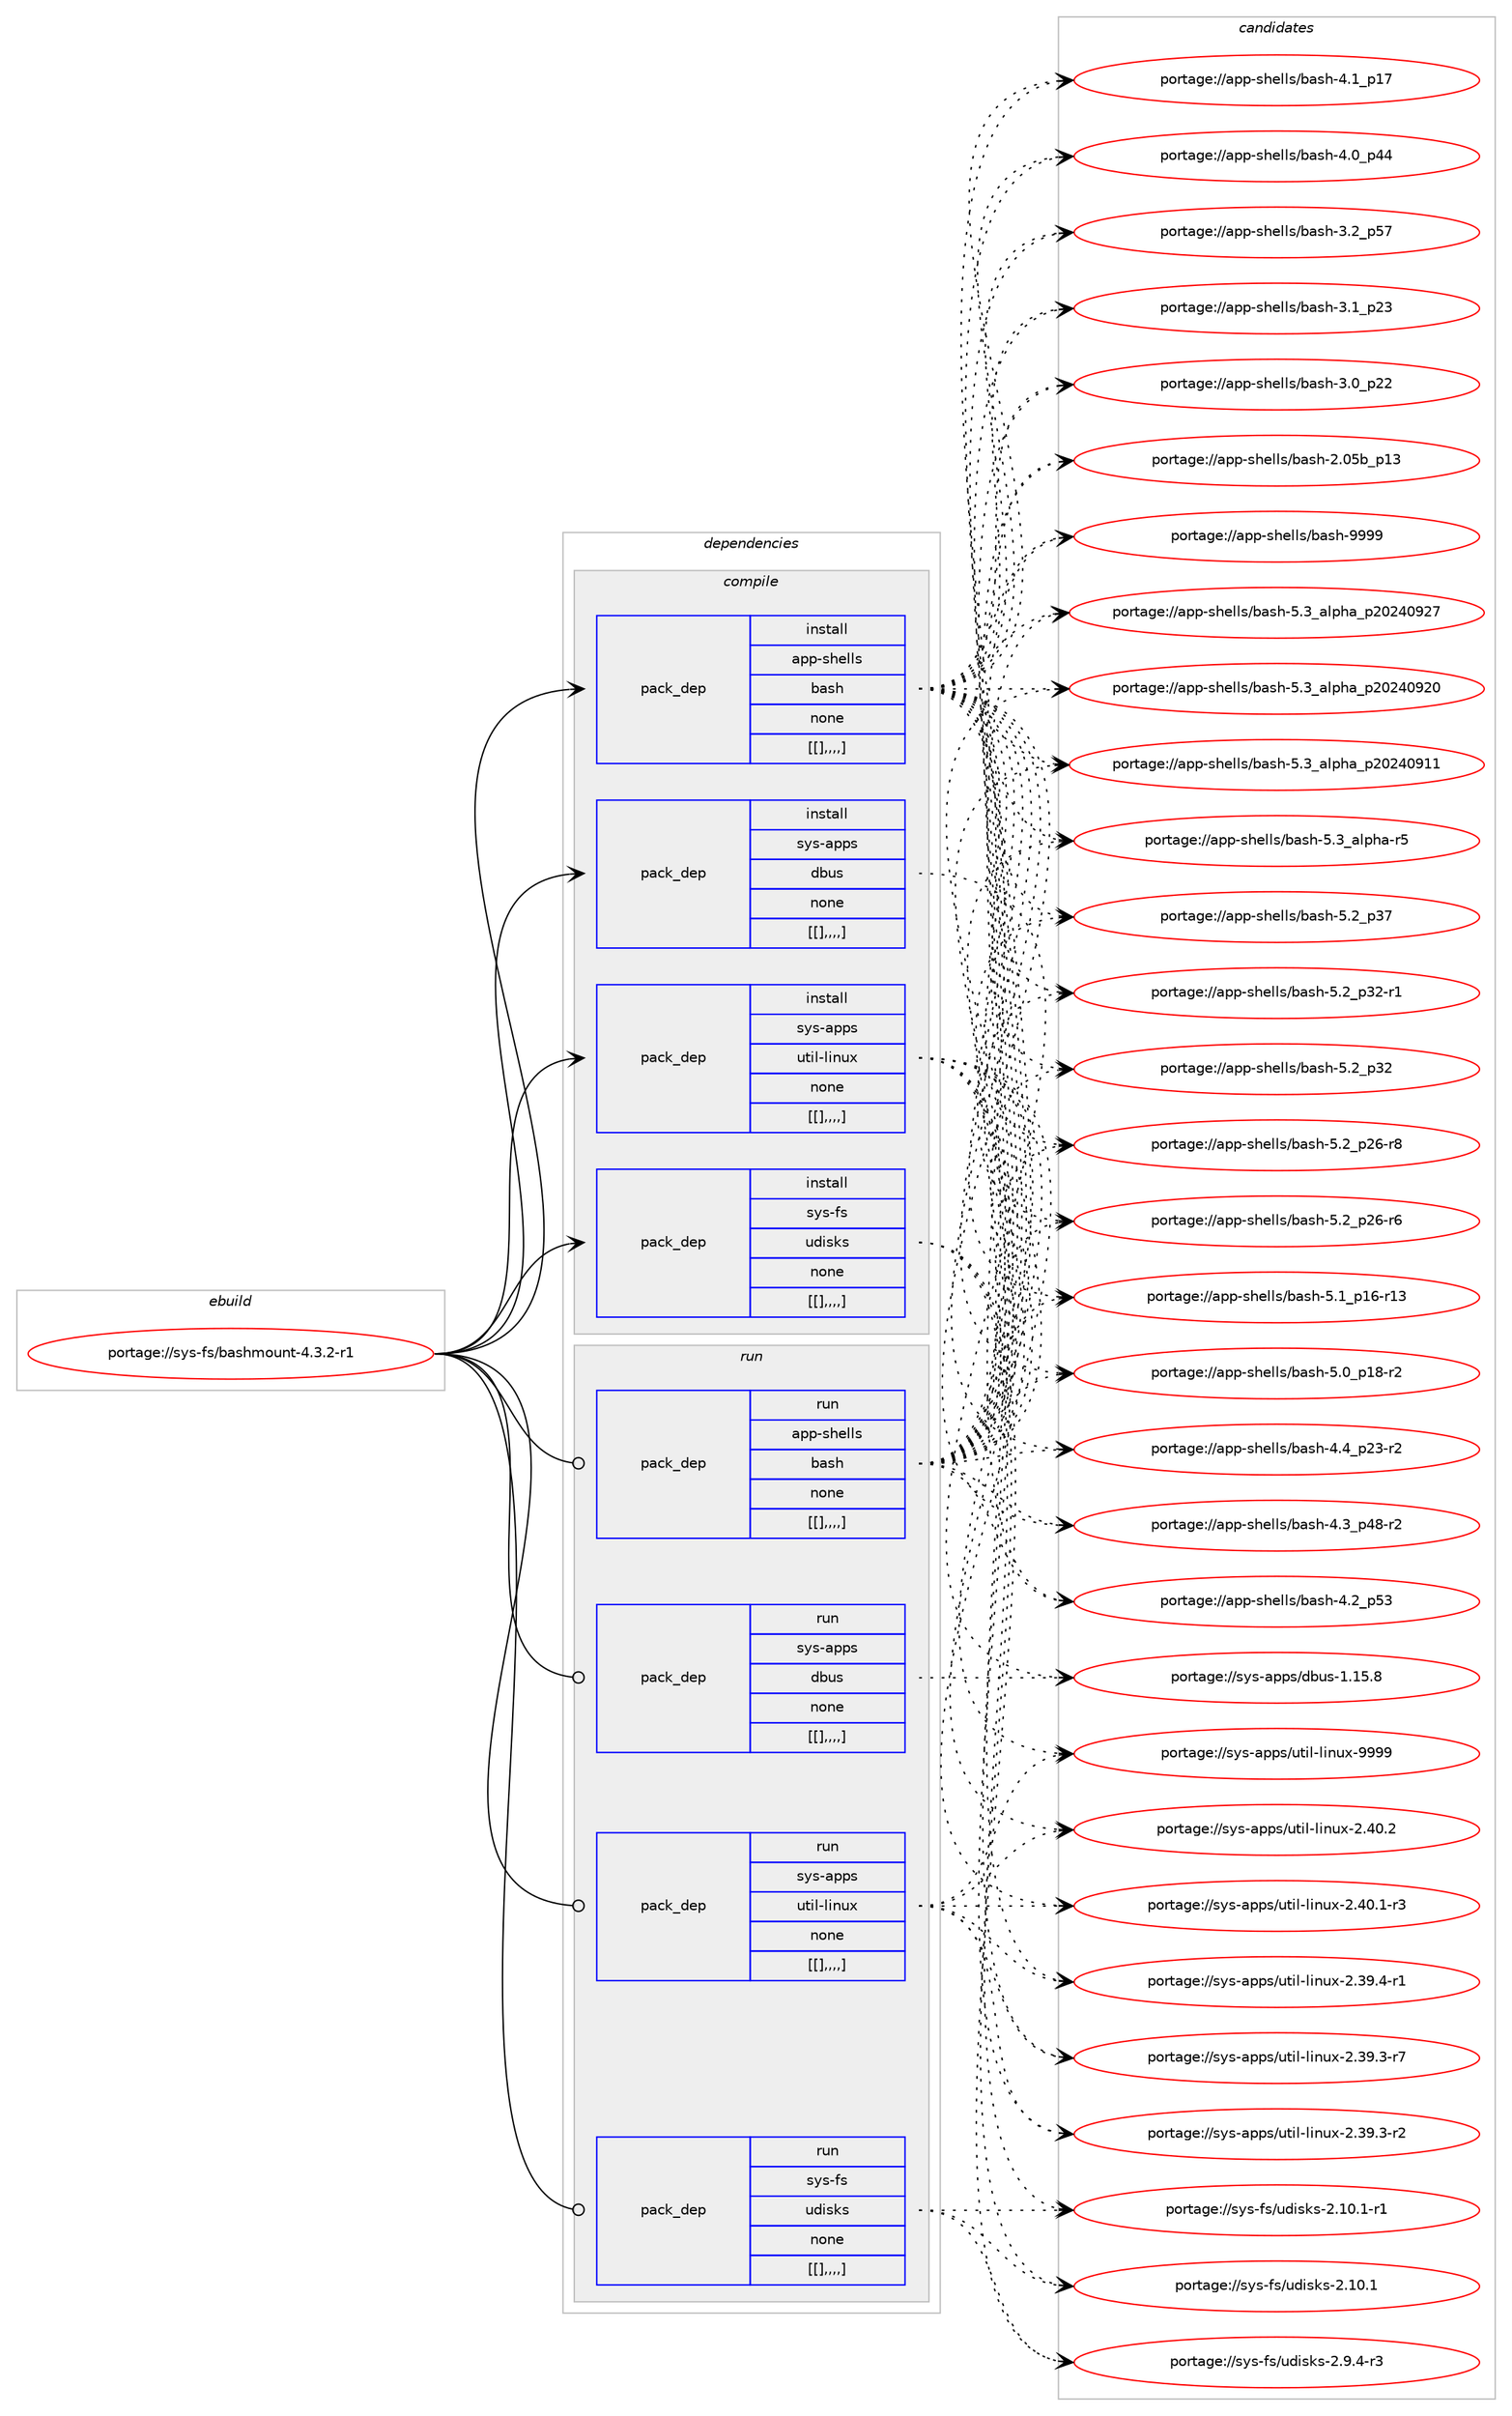 digraph prolog {

# *************
# Graph options
# *************

newrank=true;
concentrate=true;
compound=true;
graph [rankdir=LR,fontname=Helvetica,fontsize=10,ranksep=1.5];#, ranksep=2.5, nodesep=0.2];
edge  [arrowhead=vee];
node  [fontname=Helvetica,fontsize=10];

# **********
# The ebuild
# **********

subgraph cluster_leftcol {
color=gray;
label=<<i>ebuild</i>>;
id [label="portage://sys-fs/bashmount-4.3.2-r1", color=red, width=4, href="../sys-fs/bashmount-4.3.2-r1.svg"];
}

# ****************
# The dependencies
# ****************

subgraph cluster_midcol {
color=gray;
label=<<i>dependencies</i>>;
subgraph cluster_compile {
fillcolor="#eeeeee";
style=filled;
label=<<i>compile</i>>;
subgraph pack6578 {
dependency10230 [label=<<TABLE BORDER="0" CELLBORDER="1" CELLSPACING="0" CELLPADDING="4" WIDTH="220"><TR><TD ROWSPAN="6" CELLPADDING="30">pack_dep</TD></TR><TR><TD WIDTH="110">install</TD></TR><TR><TD>app-shells</TD></TR><TR><TD>bash</TD></TR><TR><TD>none</TD></TR><TR><TD>[[],,,,]</TD></TR></TABLE>>, shape=none, color=blue];
}
id:e -> dependency10230:w [weight=20,style="solid",arrowhead="vee"];
subgraph pack6579 {
dependency10231 [label=<<TABLE BORDER="0" CELLBORDER="1" CELLSPACING="0" CELLPADDING="4" WIDTH="220"><TR><TD ROWSPAN="6" CELLPADDING="30">pack_dep</TD></TR><TR><TD WIDTH="110">install</TD></TR><TR><TD>sys-apps</TD></TR><TR><TD>dbus</TD></TR><TR><TD>none</TD></TR><TR><TD>[[],,,,]</TD></TR></TABLE>>, shape=none, color=blue];
}
id:e -> dependency10231:w [weight=20,style="solid",arrowhead="vee"];
subgraph pack6580 {
dependency10232 [label=<<TABLE BORDER="0" CELLBORDER="1" CELLSPACING="0" CELLPADDING="4" WIDTH="220"><TR><TD ROWSPAN="6" CELLPADDING="30">pack_dep</TD></TR><TR><TD WIDTH="110">install</TD></TR><TR><TD>sys-apps</TD></TR><TR><TD>util-linux</TD></TR><TR><TD>none</TD></TR><TR><TD>[[],,,,]</TD></TR></TABLE>>, shape=none, color=blue];
}
id:e -> dependency10232:w [weight=20,style="solid",arrowhead="vee"];
subgraph pack6581 {
dependency10233 [label=<<TABLE BORDER="0" CELLBORDER="1" CELLSPACING="0" CELLPADDING="4" WIDTH="220"><TR><TD ROWSPAN="6" CELLPADDING="30">pack_dep</TD></TR><TR><TD WIDTH="110">install</TD></TR><TR><TD>sys-fs</TD></TR><TR><TD>udisks</TD></TR><TR><TD>none</TD></TR><TR><TD>[[],,,,]</TD></TR></TABLE>>, shape=none, color=blue];
}
id:e -> dependency10233:w [weight=20,style="solid",arrowhead="vee"];
}
subgraph cluster_compileandrun {
fillcolor="#eeeeee";
style=filled;
label=<<i>compile and run</i>>;
}
subgraph cluster_run {
fillcolor="#eeeeee";
style=filled;
label=<<i>run</i>>;
subgraph pack6582 {
dependency10234 [label=<<TABLE BORDER="0" CELLBORDER="1" CELLSPACING="0" CELLPADDING="4" WIDTH="220"><TR><TD ROWSPAN="6" CELLPADDING="30">pack_dep</TD></TR><TR><TD WIDTH="110">run</TD></TR><TR><TD>app-shells</TD></TR><TR><TD>bash</TD></TR><TR><TD>none</TD></TR><TR><TD>[[],,,,]</TD></TR></TABLE>>, shape=none, color=blue];
}
id:e -> dependency10234:w [weight=20,style="solid",arrowhead="odot"];
subgraph pack6583 {
dependency10235 [label=<<TABLE BORDER="0" CELLBORDER="1" CELLSPACING="0" CELLPADDING="4" WIDTH="220"><TR><TD ROWSPAN="6" CELLPADDING="30">pack_dep</TD></TR><TR><TD WIDTH="110">run</TD></TR><TR><TD>sys-apps</TD></TR><TR><TD>dbus</TD></TR><TR><TD>none</TD></TR><TR><TD>[[],,,,]</TD></TR></TABLE>>, shape=none, color=blue];
}
id:e -> dependency10235:w [weight=20,style="solid",arrowhead="odot"];
subgraph pack6584 {
dependency10236 [label=<<TABLE BORDER="0" CELLBORDER="1" CELLSPACING="0" CELLPADDING="4" WIDTH="220"><TR><TD ROWSPAN="6" CELLPADDING="30">pack_dep</TD></TR><TR><TD WIDTH="110">run</TD></TR><TR><TD>sys-apps</TD></TR><TR><TD>util-linux</TD></TR><TR><TD>none</TD></TR><TR><TD>[[],,,,]</TD></TR></TABLE>>, shape=none, color=blue];
}
id:e -> dependency10236:w [weight=20,style="solid",arrowhead="odot"];
subgraph pack6585 {
dependency10237 [label=<<TABLE BORDER="0" CELLBORDER="1" CELLSPACING="0" CELLPADDING="4" WIDTH="220"><TR><TD ROWSPAN="6" CELLPADDING="30">pack_dep</TD></TR><TR><TD WIDTH="110">run</TD></TR><TR><TD>sys-fs</TD></TR><TR><TD>udisks</TD></TR><TR><TD>none</TD></TR><TR><TD>[[],,,,]</TD></TR></TABLE>>, shape=none, color=blue];
}
id:e -> dependency10237:w [weight=20,style="solid",arrowhead="odot"];
}
}

# **************
# The candidates
# **************

subgraph cluster_choices {
rank=same;
color=gray;
label=<<i>candidates</i>>;

subgraph choice6578 {
color=black;
nodesep=1;
choice97112112451151041011081081154798971151044557575757 [label="portage://app-shells/bash-9999", color=red, width=4,href="../app-shells/bash-9999.svg"];
choice971121124511510410110810811547989711510445534651959710811210497951125048505248575055 [label="portage://app-shells/bash-5.3_alpha_p20240927", color=red, width=4,href="../app-shells/bash-5.3_alpha_p20240927.svg"];
choice971121124511510410110810811547989711510445534651959710811210497951125048505248575048 [label="portage://app-shells/bash-5.3_alpha_p20240920", color=red, width=4,href="../app-shells/bash-5.3_alpha_p20240920.svg"];
choice971121124511510410110810811547989711510445534651959710811210497951125048505248574949 [label="portage://app-shells/bash-5.3_alpha_p20240911", color=red, width=4,href="../app-shells/bash-5.3_alpha_p20240911.svg"];
choice9711211245115104101108108115479897115104455346519597108112104974511453 [label="portage://app-shells/bash-5.3_alpha-r5", color=red, width=4,href="../app-shells/bash-5.3_alpha-r5.svg"];
choice971121124511510410110810811547989711510445534650951125155 [label="portage://app-shells/bash-5.2_p37", color=red, width=4,href="../app-shells/bash-5.2_p37.svg"];
choice9711211245115104101108108115479897115104455346509511251504511449 [label="portage://app-shells/bash-5.2_p32-r1", color=red, width=4,href="../app-shells/bash-5.2_p32-r1.svg"];
choice971121124511510410110810811547989711510445534650951125150 [label="portage://app-shells/bash-5.2_p32", color=red, width=4,href="../app-shells/bash-5.2_p32.svg"];
choice9711211245115104101108108115479897115104455346509511250544511456 [label="portage://app-shells/bash-5.2_p26-r8", color=red, width=4,href="../app-shells/bash-5.2_p26-r8.svg"];
choice9711211245115104101108108115479897115104455346509511250544511454 [label="portage://app-shells/bash-5.2_p26-r6", color=red, width=4,href="../app-shells/bash-5.2_p26-r6.svg"];
choice971121124511510410110810811547989711510445534649951124954451144951 [label="portage://app-shells/bash-5.1_p16-r13", color=red, width=4,href="../app-shells/bash-5.1_p16-r13.svg"];
choice9711211245115104101108108115479897115104455346489511249564511450 [label="portage://app-shells/bash-5.0_p18-r2", color=red, width=4,href="../app-shells/bash-5.0_p18-r2.svg"];
choice9711211245115104101108108115479897115104455246529511250514511450 [label="portage://app-shells/bash-4.4_p23-r2", color=red, width=4,href="../app-shells/bash-4.4_p23-r2.svg"];
choice9711211245115104101108108115479897115104455246519511252564511450 [label="portage://app-shells/bash-4.3_p48-r2", color=red, width=4,href="../app-shells/bash-4.3_p48-r2.svg"];
choice971121124511510410110810811547989711510445524650951125351 [label="portage://app-shells/bash-4.2_p53", color=red, width=4,href="../app-shells/bash-4.2_p53.svg"];
choice971121124511510410110810811547989711510445524649951124955 [label="portage://app-shells/bash-4.1_p17", color=red, width=4,href="../app-shells/bash-4.1_p17.svg"];
choice971121124511510410110810811547989711510445524648951125252 [label="portage://app-shells/bash-4.0_p44", color=red, width=4,href="../app-shells/bash-4.0_p44.svg"];
choice971121124511510410110810811547989711510445514650951125355 [label="portage://app-shells/bash-3.2_p57", color=red, width=4,href="../app-shells/bash-3.2_p57.svg"];
choice971121124511510410110810811547989711510445514649951125051 [label="portage://app-shells/bash-3.1_p23", color=red, width=4,href="../app-shells/bash-3.1_p23.svg"];
choice971121124511510410110810811547989711510445514648951125050 [label="portage://app-shells/bash-3.0_p22", color=red, width=4,href="../app-shells/bash-3.0_p22.svg"];
choice9711211245115104101108108115479897115104455046485398951124951 [label="portage://app-shells/bash-2.05b_p13", color=red, width=4,href="../app-shells/bash-2.05b_p13.svg"];
dependency10230:e -> choice97112112451151041011081081154798971151044557575757:w [style=dotted,weight="100"];
dependency10230:e -> choice971121124511510410110810811547989711510445534651959710811210497951125048505248575055:w [style=dotted,weight="100"];
dependency10230:e -> choice971121124511510410110810811547989711510445534651959710811210497951125048505248575048:w [style=dotted,weight="100"];
dependency10230:e -> choice971121124511510410110810811547989711510445534651959710811210497951125048505248574949:w [style=dotted,weight="100"];
dependency10230:e -> choice9711211245115104101108108115479897115104455346519597108112104974511453:w [style=dotted,weight="100"];
dependency10230:e -> choice971121124511510410110810811547989711510445534650951125155:w [style=dotted,weight="100"];
dependency10230:e -> choice9711211245115104101108108115479897115104455346509511251504511449:w [style=dotted,weight="100"];
dependency10230:e -> choice971121124511510410110810811547989711510445534650951125150:w [style=dotted,weight="100"];
dependency10230:e -> choice9711211245115104101108108115479897115104455346509511250544511456:w [style=dotted,weight="100"];
dependency10230:e -> choice9711211245115104101108108115479897115104455346509511250544511454:w [style=dotted,weight="100"];
dependency10230:e -> choice971121124511510410110810811547989711510445534649951124954451144951:w [style=dotted,weight="100"];
dependency10230:e -> choice9711211245115104101108108115479897115104455346489511249564511450:w [style=dotted,weight="100"];
dependency10230:e -> choice9711211245115104101108108115479897115104455246529511250514511450:w [style=dotted,weight="100"];
dependency10230:e -> choice9711211245115104101108108115479897115104455246519511252564511450:w [style=dotted,weight="100"];
dependency10230:e -> choice971121124511510410110810811547989711510445524650951125351:w [style=dotted,weight="100"];
dependency10230:e -> choice971121124511510410110810811547989711510445524649951124955:w [style=dotted,weight="100"];
dependency10230:e -> choice971121124511510410110810811547989711510445524648951125252:w [style=dotted,weight="100"];
dependency10230:e -> choice971121124511510410110810811547989711510445514650951125355:w [style=dotted,weight="100"];
dependency10230:e -> choice971121124511510410110810811547989711510445514649951125051:w [style=dotted,weight="100"];
dependency10230:e -> choice971121124511510410110810811547989711510445514648951125050:w [style=dotted,weight="100"];
dependency10230:e -> choice9711211245115104101108108115479897115104455046485398951124951:w [style=dotted,weight="100"];
}
subgraph choice6579 {
color=black;
nodesep=1;
choice1151211154597112112115471009811711545494649534656 [label="portage://sys-apps/dbus-1.15.8", color=red, width=4,href="../sys-apps/dbus-1.15.8.svg"];
dependency10231:e -> choice1151211154597112112115471009811711545494649534656:w [style=dotted,weight="100"];
}
subgraph choice6580 {
color=black;
nodesep=1;
choice115121115459711211211547117116105108451081051101171204557575757 [label="portage://sys-apps/util-linux-9999", color=red, width=4,href="../sys-apps/util-linux-9999.svg"];
choice1151211154597112112115471171161051084510810511011712045504652484650 [label="portage://sys-apps/util-linux-2.40.2", color=red, width=4,href="../sys-apps/util-linux-2.40.2.svg"];
choice11512111545971121121154711711610510845108105110117120455046524846494511451 [label="portage://sys-apps/util-linux-2.40.1-r3", color=red, width=4,href="../sys-apps/util-linux-2.40.1-r3.svg"];
choice11512111545971121121154711711610510845108105110117120455046515746524511449 [label="portage://sys-apps/util-linux-2.39.4-r1", color=red, width=4,href="../sys-apps/util-linux-2.39.4-r1.svg"];
choice11512111545971121121154711711610510845108105110117120455046515746514511455 [label="portage://sys-apps/util-linux-2.39.3-r7", color=red, width=4,href="../sys-apps/util-linux-2.39.3-r7.svg"];
choice11512111545971121121154711711610510845108105110117120455046515746514511450 [label="portage://sys-apps/util-linux-2.39.3-r2", color=red, width=4,href="../sys-apps/util-linux-2.39.3-r2.svg"];
dependency10232:e -> choice115121115459711211211547117116105108451081051101171204557575757:w [style=dotted,weight="100"];
dependency10232:e -> choice1151211154597112112115471171161051084510810511011712045504652484650:w [style=dotted,weight="100"];
dependency10232:e -> choice11512111545971121121154711711610510845108105110117120455046524846494511451:w [style=dotted,weight="100"];
dependency10232:e -> choice11512111545971121121154711711610510845108105110117120455046515746524511449:w [style=dotted,weight="100"];
dependency10232:e -> choice11512111545971121121154711711610510845108105110117120455046515746514511455:w [style=dotted,weight="100"];
dependency10232:e -> choice11512111545971121121154711711610510845108105110117120455046515746514511450:w [style=dotted,weight="100"];
}
subgraph choice6581 {
color=black;
nodesep=1;
choice1151211154510211547117100105115107115455046494846494511449 [label="portage://sys-fs/udisks-2.10.1-r1", color=red, width=4,href="../sys-fs/udisks-2.10.1-r1.svg"];
choice115121115451021154711710010511510711545504649484649 [label="portage://sys-fs/udisks-2.10.1", color=red, width=4,href="../sys-fs/udisks-2.10.1.svg"];
choice11512111545102115471171001051151071154550465746524511451 [label="portage://sys-fs/udisks-2.9.4-r3", color=red, width=4,href="../sys-fs/udisks-2.9.4-r3.svg"];
dependency10233:e -> choice1151211154510211547117100105115107115455046494846494511449:w [style=dotted,weight="100"];
dependency10233:e -> choice115121115451021154711710010511510711545504649484649:w [style=dotted,weight="100"];
dependency10233:e -> choice11512111545102115471171001051151071154550465746524511451:w [style=dotted,weight="100"];
}
subgraph choice6582 {
color=black;
nodesep=1;
choice97112112451151041011081081154798971151044557575757 [label="portage://app-shells/bash-9999", color=red, width=4,href="../app-shells/bash-9999.svg"];
choice971121124511510410110810811547989711510445534651959710811210497951125048505248575055 [label="portage://app-shells/bash-5.3_alpha_p20240927", color=red, width=4,href="../app-shells/bash-5.3_alpha_p20240927.svg"];
choice971121124511510410110810811547989711510445534651959710811210497951125048505248575048 [label="portage://app-shells/bash-5.3_alpha_p20240920", color=red, width=4,href="../app-shells/bash-5.3_alpha_p20240920.svg"];
choice971121124511510410110810811547989711510445534651959710811210497951125048505248574949 [label="portage://app-shells/bash-5.3_alpha_p20240911", color=red, width=4,href="../app-shells/bash-5.3_alpha_p20240911.svg"];
choice9711211245115104101108108115479897115104455346519597108112104974511453 [label="portage://app-shells/bash-5.3_alpha-r5", color=red, width=4,href="../app-shells/bash-5.3_alpha-r5.svg"];
choice971121124511510410110810811547989711510445534650951125155 [label="portage://app-shells/bash-5.2_p37", color=red, width=4,href="../app-shells/bash-5.2_p37.svg"];
choice9711211245115104101108108115479897115104455346509511251504511449 [label="portage://app-shells/bash-5.2_p32-r1", color=red, width=4,href="../app-shells/bash-5.2_p32-r1.svg"];
choice971121124511510410110810811547989711510445534650951125150 [label="portage://app-shells/bash-5.2_p32", color=red, width=4,href="../app-shells/bash-5.2_p32.svg"];
choice9711211245115104101108108115479897115104455346509511250544511456 [label="portage://app-shells/bash-5.2_p26-r8", color=red, width=4,href="../app-shells/bash-5.2_p26-r8.svg"];
choice9711211245115104101108108115479897115104455346509511250544511454 [label="portage://app-shells/bash-5.2_p26-r6", color=red, width=4,href="../app-shells/bash-5.2_p26-r6.svg"];
choice971121124511510410110810811547989711510445534649951124954451144951 [label="portage://app-shells/bash-5.1_p16-r13", color=red, width=4,href="../app-shells/bash-5.1_p16-r13.svg"];
choice9711211245115104101108108115479897115104455346489511249564511450 [label="portage://app-shells/bash-5.0_p18-r2", color=red, width=4,href="../app-shells/bash-5.0_p18-r2.svg"];
choice9711211245115104101108108115479897115104455246529511250514511450 [label="portage://app-shells/bash-4.4_p23-r2", color=red, width=4,href="../app-shells/bash-4.4_p23-r2.svg"];
choice9711211245115104101108108115479897115104455246519511252564511450 [label="portage://app-shells/bash-4.3_p48-r2", color=red, width=4,href="../app-shells/bash-4.3_p48-r2.svg"];
choice971121124511510410110810811547989711510445524650951125351 [label="portage://app-shells/bash-4.2_p53", color=red, width=4,href="../app-shells/bash-4.2_p53.svg"];
choice971121124511510410110810811547989711510445524649951124955 [label="portage://app-shells/bash-4.1_p17", color=red, width=4,href="../app-shells/bash-4.1_p17.svg"];
choice971121124511510410110810811547989711510445524648951125252 [label="portage://app-shells/bash-4.0_p44", color=red, width=4,href="../app-shells/bash-4.0_p44.svg"];
choice971121124511510410110810811547989711510445514650951125355 [label="portage://app-shells/bash-3.2_p57", color=red, width=4,href="../app-shells/bash-3.2_p57.svg"];
choice971121124511510410110810811547989711510445514649951125051 [label="portage://app-shells/bash-3.1_p23", color=red, width=4,href="../app-shells/bash-3.1_p23.svg"];
choice971121124511510410110810811547989711510445514648951125050 [label="portage://app-shells/bash-3.0_p22", color=red, width=4,href="../app-shells/bash-3.0_p22.svg"];
choice9711211245115104101108108115479897115104455046485398951124951 [label="portage://app-shells/bash-2.05b_p13", color=red, width=4,href="../app-shells/bash-2.05b_p13.svg"];
dependency10234:e -> choice97112112451151041011081081154798971151044557575757:w [style=dotted,weight="100"];
dependency10234:e -> choice971121124511510410110810811547989711510445534651959710811210497951125048505248575055:w [style=dotted,weight="100"];
dependency10234:e -> choice971121124511510410110810811547989711510445534651959710811210497951125048505248575048:w [style=dotted,weight="100"];
dependency10234:e -> choice971121124511510410110810811547989711510445534651959710811210497951125048505248574949:w [style=dotted,weight="100"];
dependency10234:e -> choice9711211245115104101108108115479897115104455346519597108112104974511453:w [style=dotted,weight="100"];
dependency10234:e -> choice971121124511510410110810811547989711510445534650951125155:w [style=dotted,weight="100"];
dependency10234:e -> choice9711211245115104101108108115479897115104455346509511251504511449:w [style=dotted,weight="100"];
dependency10234:e -> choice971121124511510410110810811547989711510445534650951125150:w [style=dotted,weight="100"];
dependency10234:e -> choice9711211245115104101108108115479897115104455346509511250544511456:w [style=dotted,weight="100"];
dependency10234:e -> choice9711211245115104101108108115479897115104455346509511250544511454:w [style=dotted,weight="100"];
dependency10234:e -> choice971121124511510410110810811547989711510445534649951124954451144951:w [style=dotted,weight="100"];
dependency10234:e -> choice9711211245115104101108108115479897115104455346489511249564511450:w [style=dotted,weight="100"];
dependency10234:e -> choice9711211245115104101108108115479897115104455246529511250514511450:w [style=dotted,weight="100"];
dependency10234:e -> choice9711211245115104101108108115479897115104455246519511252564511450:w [style=dotted,weight="100"];
dependency10234:e -> choice971121124511510410110810811547989711510445524650951125351:w [style=dotted,weight="100"];
dependency10234:e -> choice971121124511510410110810811547989711510445524649951124955:w [style=dotted,weight="100"];
dependency10234:e -> choice971121124511510410110810811547989711510445524648951125252:w [style=dotted,weight="100"];
dependency10234:e -> choice971121124511510410110810811547989711510445514650951125355:w [style=dotted,weight="100"];
dependency10234:e -> choice971121124511510410110810811547989711510445514649951125051:w [style=dotted,weight="100"];
dependency10234:e -> choice971121124511510410110810811547989711510445514648951125050:w [style=dotted,weight="100"];
dependency10234:e -> choice9711211245115104101108108115479897115104455046485398951124951:w [style=dotted,weight="100"];
}
subgraph choice6583 {
color=black;
nodesep=1;
choice1151211154597112112115471009811711545494649534656 [label="portage://sys-apps/dbus-1.15.8", color=red, width=4,href="../sys-apps/dbus-1.15.8.svg"];
dependency10235:e -> choice1151211154597112112115471009811711545494649534656:w [style=dotted,weight="100"];
}
subgraph choice6584 {
color=black;
nodesep=1;
choice115121115459711211211547117116105108451081051101171204557575757 [label="portage://sys-apps/util-linux-9999", color=red, width=4,href="../sys-apps/util-linux-9999.svg"];
choice1151211154597112112115471171161051084510810511011712045504652484650 [label="portage://sys-apps/util-linux-2.40.2", color=red, width=4,href="../sys-apps/util-linux-2.40.2.svg"];
choice11512111545971121121154711711610510845108105110117120455046524846494511451 [label="portage://sys-apps/util-linux-2.40.1-r3", color=red, width=4,href="../sys-apps/util-linux-2.40.1-r3.svg"];
choice11512111545971121121154711711610510845108105110117120455046515746524511449 [label="portage://sys-apps/util-linux-2.39.4-r1", color=red, width=4,href="../sys-apps/util-linux-2.39.4-r1.svg"];
choice11512111545971121121154711711610510845108105110117120455046515746514511455 [label="portage://sys-apps/util-linux-2.39.3-r7", color=red, width=4,href="../sys-apps/util-linux-2.39.3-r7.svg"];
choice11512111545971121121154711711610510845108105110117120455046515746514511450 [label="portage://sys-apps/util-linux-2.39.3-r2", color=red, width=4,href="../sys-apps/util-linux-2.39.3-r2.svg"];
dependency10236:e -> choice115121115459711211211547117116105108451081051101171204557575757:w [style=dotted,weight="100"];
dependency10236:e -> choice1151211154597112112115471171161051084510810511011712045504652484650:w [style=dotted,weight="100"];
dependency10236:e -> choice11512111545971121121154711711610510845108105110117120455046524846494511451:w [style=dotted,weight="100"];
dependency10236:e -> choice11512111545971121121154711711610510845108105110117120455046515746524511449:w [style=dotted,weight="100"];
dependency10236:e -> choice11512111545971121121154711711610510845108105110117120455046515746514511455:w [style=dotted,weight="100"];
dependency10236:e -> choice11512111545971121121154711711610510845108105110117120455046515746514511450:w [style=dotted,weight="100"];
}
subgraph choice6585 {
color=black;
nodesep=1;
choice1151211154510211547117100105115107115455046494846494511449 [label="portage://sys-fs/udisks-2.10.1-r1", color=red, width=4,href="../sys-fs/udisks-2.10.1-r1.svg"];
choice115121115451021154711710010511510711545504649484649 [label="portage://sys-fs/udisks-2.10.1", color=red, width=4,href="../sys-fs/udisks-2.10.1.svg"];
choice11512111545102115471171001051151071154550465746524511451 [label="portage://sys-fs/udisks-2.9.4-r3", color=red, width=4,href="../sys-fs/udisks-2.9.4-r3.svg"];
dependency10237:e -> choice1151211154510211547117100105115107115455046494846494511449:w [style=dotted,weight="100"];
dependency10237:e -> choice115121115451021154711710010511510711545504649484649:w [style=dotted,weight="100"];
dependency10237:e -> choice11512111545102115471171001051151071154550465746524511451:w [style=dotted,weight="100"];
}
}

}
